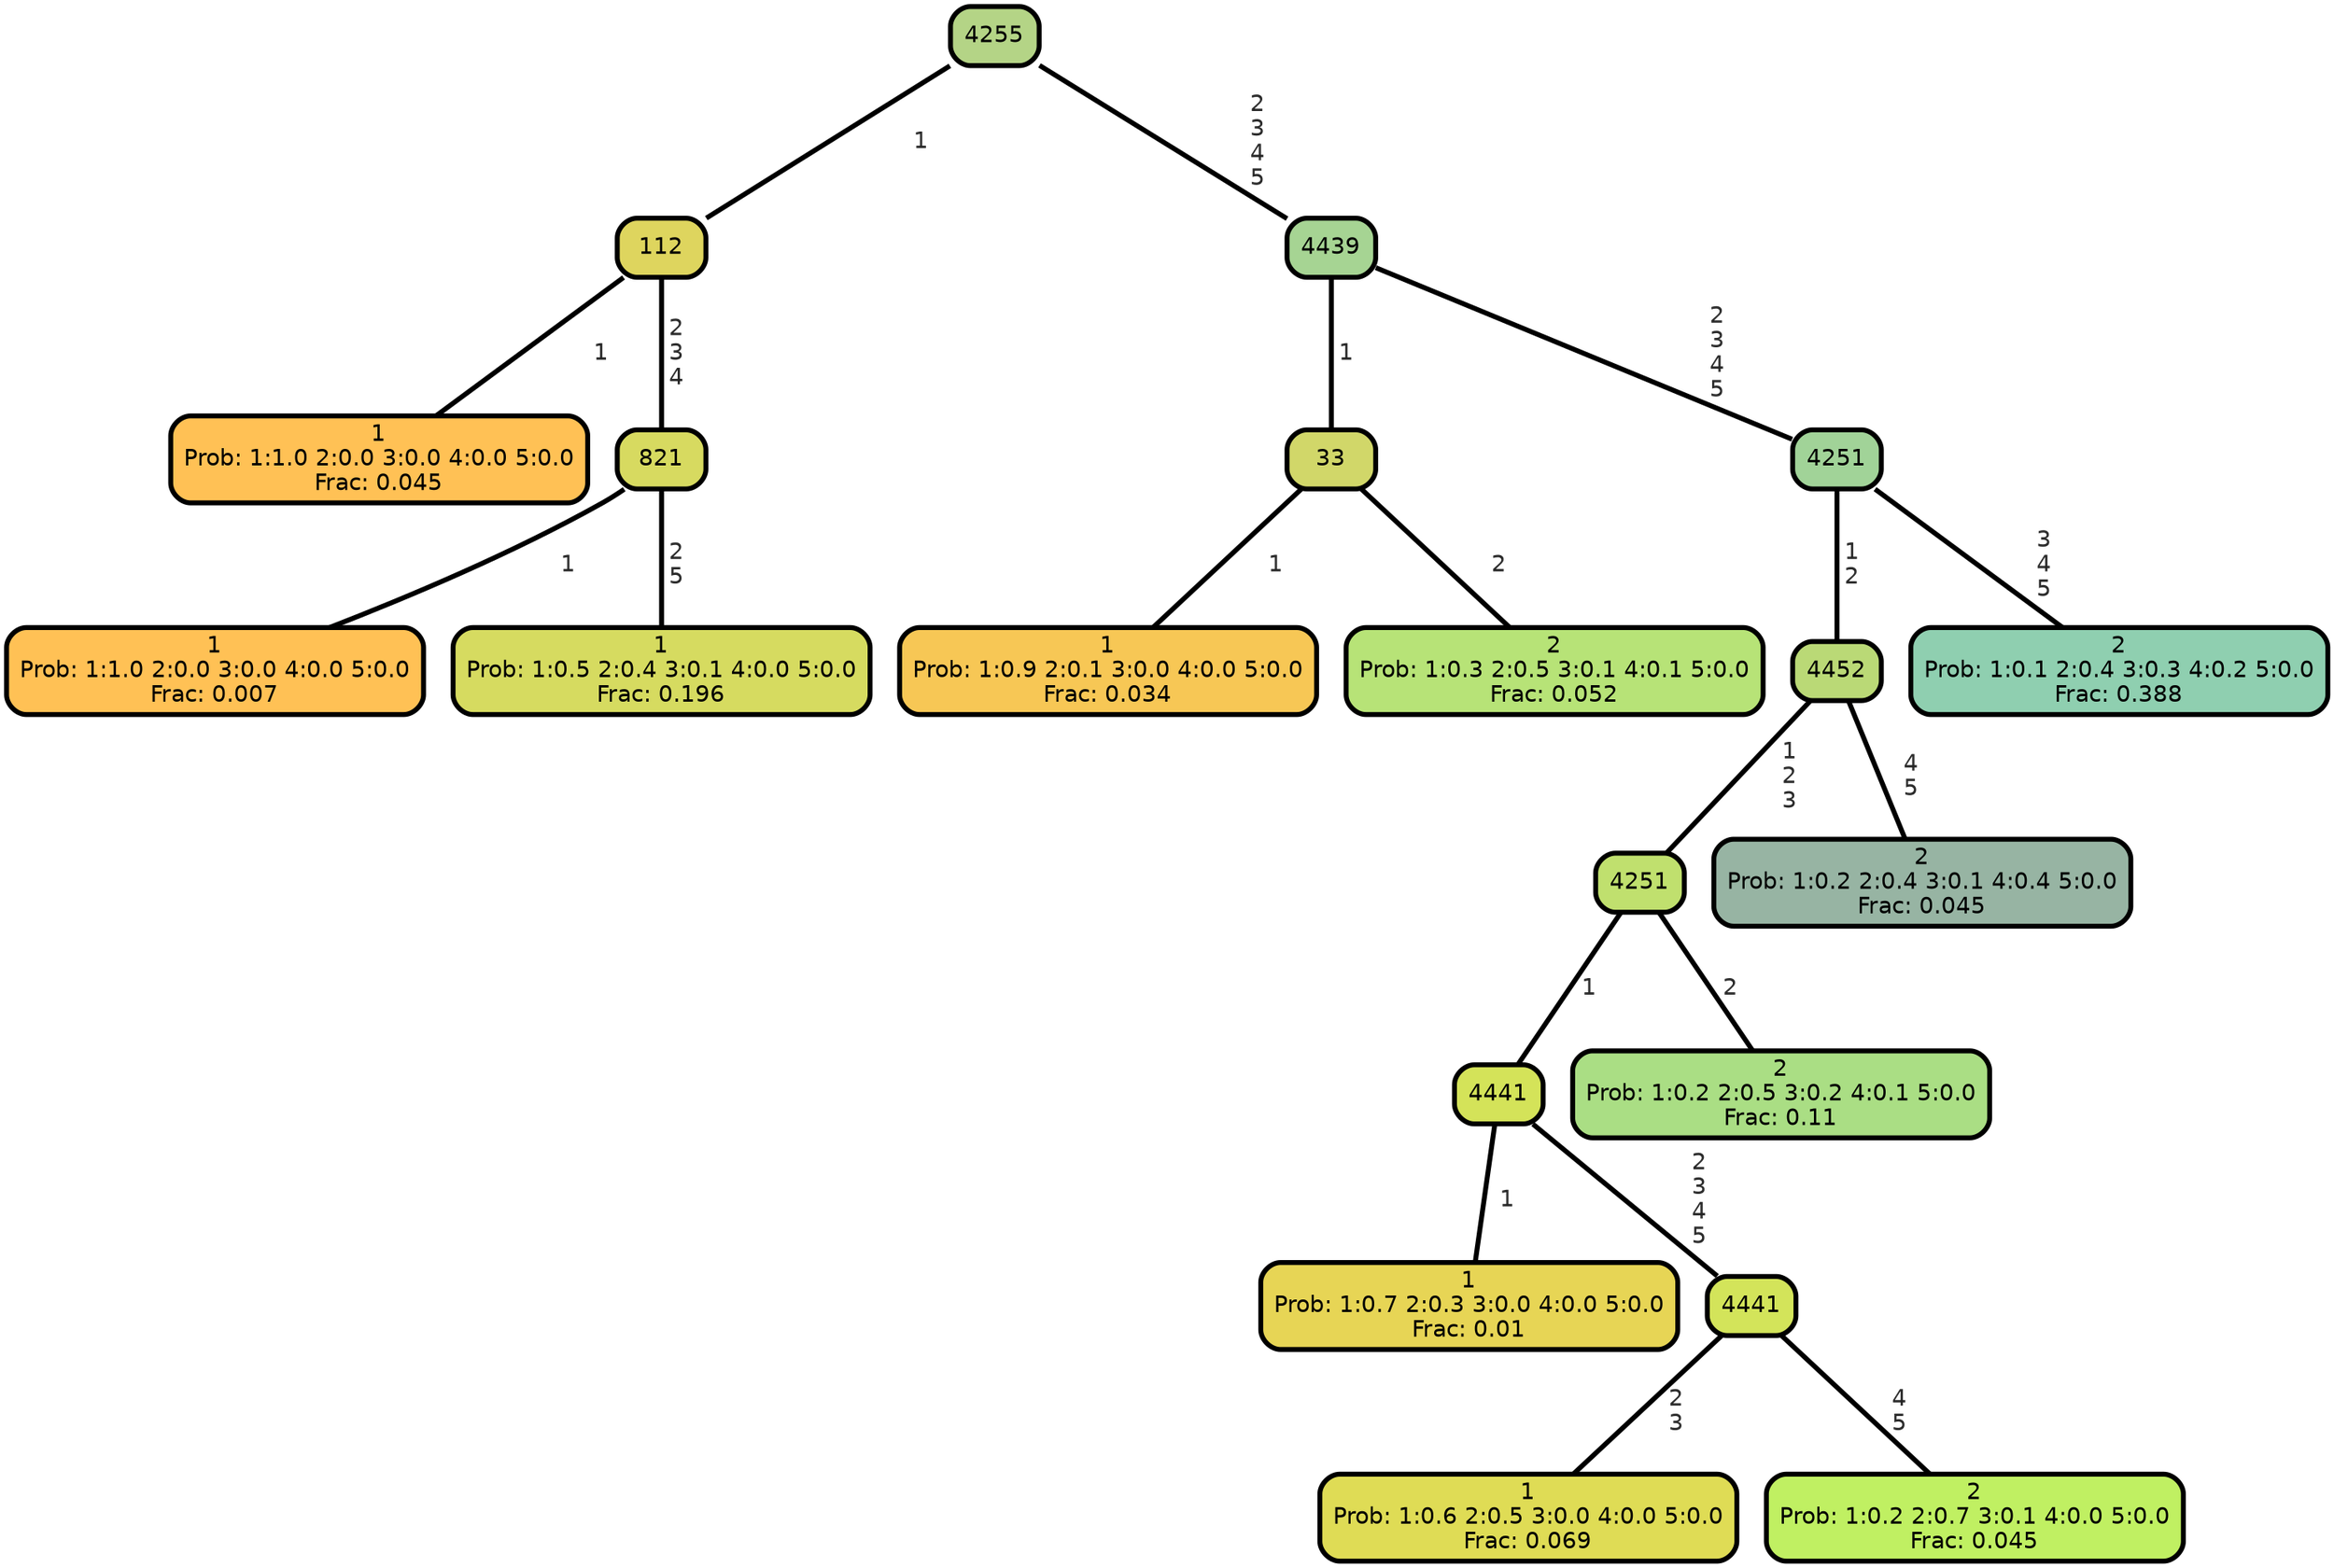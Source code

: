 graph Tree {
node [shape=box, style="filled, rounded",color="black",penwidth="3",fontcolor="black",                 fontname=helvetica] ;
graph [ranksep="0 equally", splines=straight,                 bgcolor=transparent, dpi=200] ;
edge [fontname=helvetica, fontweight=bold,fontcolor=grey14,color=black] ;
0 [label="1
Prob: 1:1.0 2:0.0 3:0.0 4:0.0 5:0.0
Frac: 0.045", fillcolor="#ffc155"] ;
1 [label="112", fillcolor="#ded55e"] ;
2 [label="1
Prob: 1:1.0 2:0.0 3:0.0 4:0.0 5:0.0
Frac: 0.007", fillcolor="#ffc155"] ;
3 [label="821", fillcolor="#d7da60"] ;
4 [label="1
Prob: 1:0.5 2:0.4 3:0.1 4:0.0 5:0.0
Frac: 0.196", fillcolor="#d6db60"] ;
5 [label="4255", fillcolor="#b4d486"] ;
6 [label="1
Prob: 1:0.9 2:0.1 3:0.0 4:0.0 5:0.0
Frac: 0.034", fillcolor="#f7c755"] ;
7 [label="33", fillcolor="#d1d769"] ;
8 [label="2
Prob: 1:0.3 2:0.5 3:0.1 4:0.1 5:0.0
Frac: 0.052", fillcolor="#b7e377"] ;
9 [label="4439", fillcolor="#a6d493"] ;
10 [label="1
Prob: 1:0.7 2:0.3 3:0.0 4:0.0 5:0.0
Frac: 0.01", fillcolor="#e7d555"] ;
11 [label="4441", fillcolor="#d4e359"] ;
12 [label="1
Prob: 1:0.6 2:0.5 3:0.0 4:0.0 5:0.0
Frac: 0.069", fillcolor="#dfdc55"] ;
13 [label="4441", fillcolor="#d3e45a"] ;
14 [label="2
Prob: 1:0.2 2:0.7 3:0.1 4:0.0 5:0.0
Frac: 0.045", fillcolor="#c0f062"] ;
15 [label="4251", fillcolor="#c0e06e"] ;
16 [label="2
Prob: 1:0.2 2:0.5 3:0.2 4:0.1 5:0.0
Frac: 0.11", fillcolor="#aade84"] ;
17 [label="4452", fillcolor="#bad976"] ;
18 [label="2
Prob: 1:0.2 2:0.4 3:0.1 4:0.4 5:0.0
Frac: 0.045", fillcolor="#97b4a3"] ;
19 [label="4251", fillcolor="#a1d398"] ;
20 [label="2
Prob: 1:0.1 2:0.4 3:0.3 4:0.2 5:0.0
Frac: 0.388", fillcolor="#8fcfb0"] ;
1 -- 0 [label=" 1",penwidth=3] ;
1 -- 3 [label=" 2\n 3\n 4",penwidth=3] ;
3 -- 2 [label=" 1",penwidth=3] ;
3 -- 4 [label=" 2\n 5",penwidth=3] ;
5 -- 1 [label=" 1",penwidth=3] ;
5 -- 9 [label=" 2\n 3\n 4\n 5",penwidth=3] ;
7 -- 6 [label=" 1",penwidth=3] ;
7 -- 8 [label=" 2",penwidth=3] ;
9 -- 7 [label=" 1",penwidth=3] ;
9 -- 19 [label=" 2\n 3\n 4\n 5",penwidth=3] ;
11 -- 10 [label=" 1",penwidth=3] ;
11 -- 13 [label=" 2\n 3\n 4\n 5",penwidth=3] ;
13 -- 12 [label=" 2\n 3",penwidth=3] ;
13 -- 14 [label=" 4\n 5",penwidth=3] ;
15 -- 11 [label=" 1",penwidth=3] ;
15 -- 16 [label=" 2",penwidth=3] ;
17 -- 15 [label=" 1\n 2\n 3",penwidth=3] ;
17 -- 18 [label=" 4\n 5",penwidth=3] ;
19 -- 17 [label=" 1\n 2",penwidth=3] ;
19 -- 20 [label=" 3\n 4\n 5",penwidth=3] ;
{rank = same;}}
